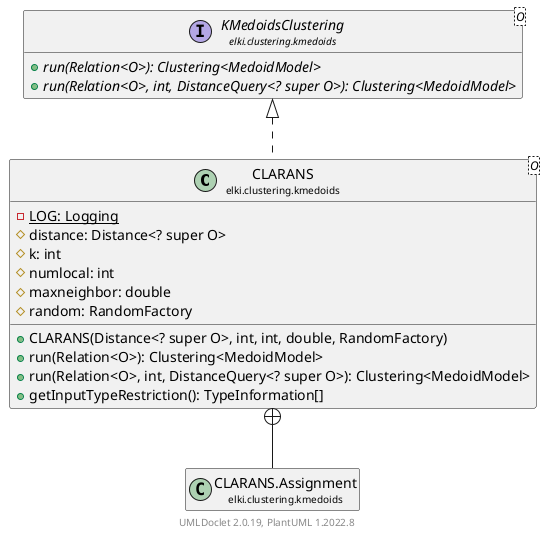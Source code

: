 @startuml
    remove .*\.(Instance|Par|Parameterizer|Factory)$
    set namespaceSeparator none
    hide empty fields
    hide empty methods

    class "<size:14>CLARANS\n<size:10>elki.clustering.kmedoids" as elki.clustering.kmedoids.CLARANS<O> [[CLARANS.html]] {
        {static} -LOG: Logging
        #distance: Distance<? super O>
        #k: int
        #numlocal: int
        #maxneighbor: double
        #random: RandomFactory
        +CLARANS(Distance<? super O>, int, int, double, RandomFactory)
        +run(Relation<O>): Clustering<MedoidModel>
        +run(Relation<O>, int, DistanceQuery<? super O>): Clustering<MedoidModel>
        +getInputTypeRestriction(): TypeInformation[]
    }

    interface "<size:14>KMedoidsClustering\n<size:10>elki.clustering.kmedoids" as elki.clustering.kmedoids.KMedoidsClustering<O> [[KMedoidsClustering.html]] {
        {abstract} +run(Relation<O>): Clustering<MedoidModel>
        {abstract} +run(Relation<O>, int, DistanceQuery<? super O>): Clustering<MedoidModel>
    }
    class "<size:14>CLARANS.Assignment\n<size:10>elki.clustering.kmedoids" as elki.clustering.kmedoids.CLARANS.Assignment [[CLARANS.Assignment.html]]
    class "<size:14>CLARANS.Par\n<size:10>elki.clustering.kmedoids" as elki.clustering.kmedoids.CLARANS.Par<V> [[CLARANS.Par.html]]

    elki.clustering.kmedoids.KMedoidsClustering <|.. elki.clustering.kmedoids.CLARANS
    elki.clustering.kmedoids.CLARANS +-- elki.clustering.kmedoids.CLARANS.Assignment
    elki.clustering.kmedoids.CLARANS +-- elki.clustering.kmedoids.CLARANS.Par

    center footer UMLDoclet 2.0.19, PlantUML 1.2022.8
@enduml
